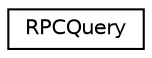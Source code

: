 digraph "Graphical Class Hierarchy"
{
  edge [fontname="Helvetica",fontsize="10",labelfontname="Helvetica",labelfontsize="10"];
  node [fontname="Helvetica",fontsize="10",shape=record];
  rankdir="LR";
  Node0 [label="RPCQuery",height=0.2,width=0.4,color="black", fillcolor="white", style="filled",URL="$classRPCQuery.html"];
}
